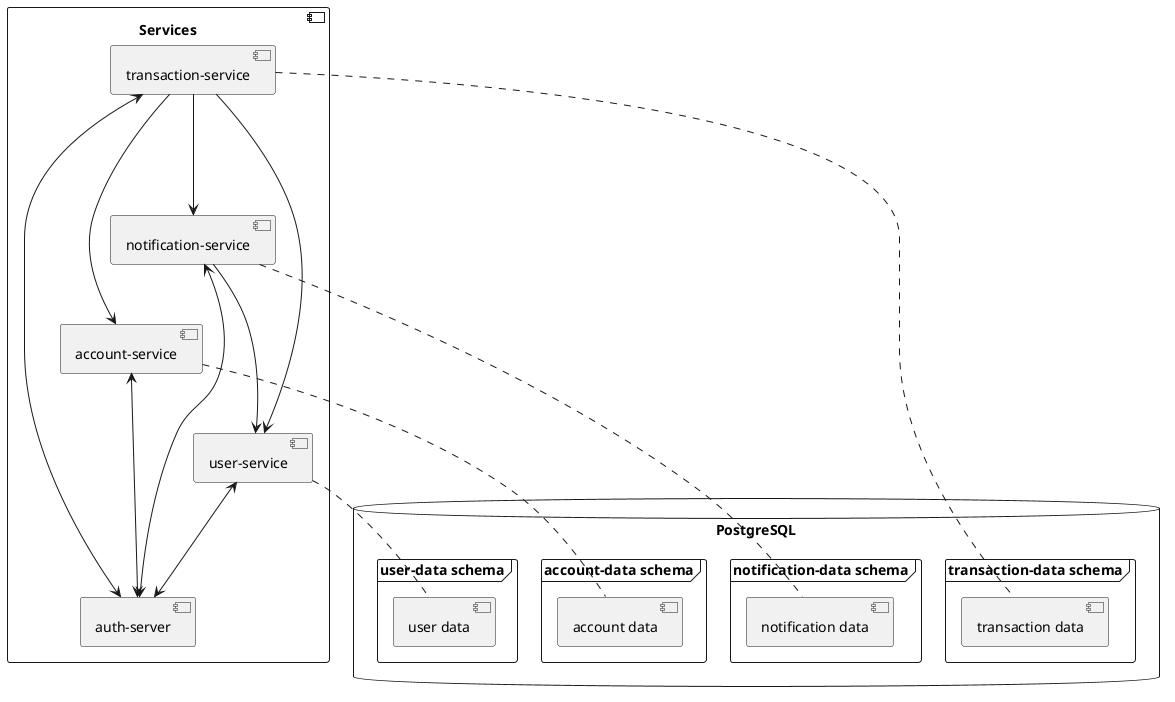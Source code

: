 @startuml

component "Services" {
    [user-service]
    [account-service]
    [notification-service]
    [transaction-service]
    [auth-server]

    [transaction-service] ---> [user-service]
    [transaction-service] ---> [account-service]
    [transaction-service] ---> [notification-service]
    [notification-service] ---> [user-service]
    [user-service] <-->  [auth-server]
    [account-service]  <-->  [auth-server]
    [notification-service]  <-->  [auth-server]
    [transaction-service]  <-->  [auth-server]
}

database "PostgreSQL" {
    frame "user-data schema" {
        [user data]
    }
    [user-service] .. [user data]
    frame "account-data schema" {
        [account data]
    }
    [account-service] .. [account data]
    frame "transaction-data schema" {
        [transaction data]
    }
    [transaction-service] .. [transaction data]
    frame "notification-data schema" {
        [notification data]
    }
    [notification-service] .. [notification data]
}


@enduml
